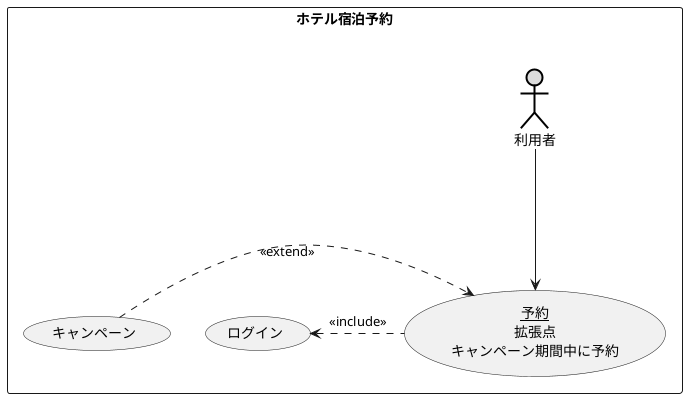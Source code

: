 @startuml
rectangle ホテル宿泊予約{
    actor 利用者#DDDDDD;line:black;line.bold;
    usecase ログイン
    usecase (<u>予約</u>\n拡張点\nキャンペーン期間中に予約) as input
    usecase キャンペーン
}
    ログイン<.input: <<include>>
    キャンペーン.> input: <<extend>>
    利用者 ---> input
@enduml
